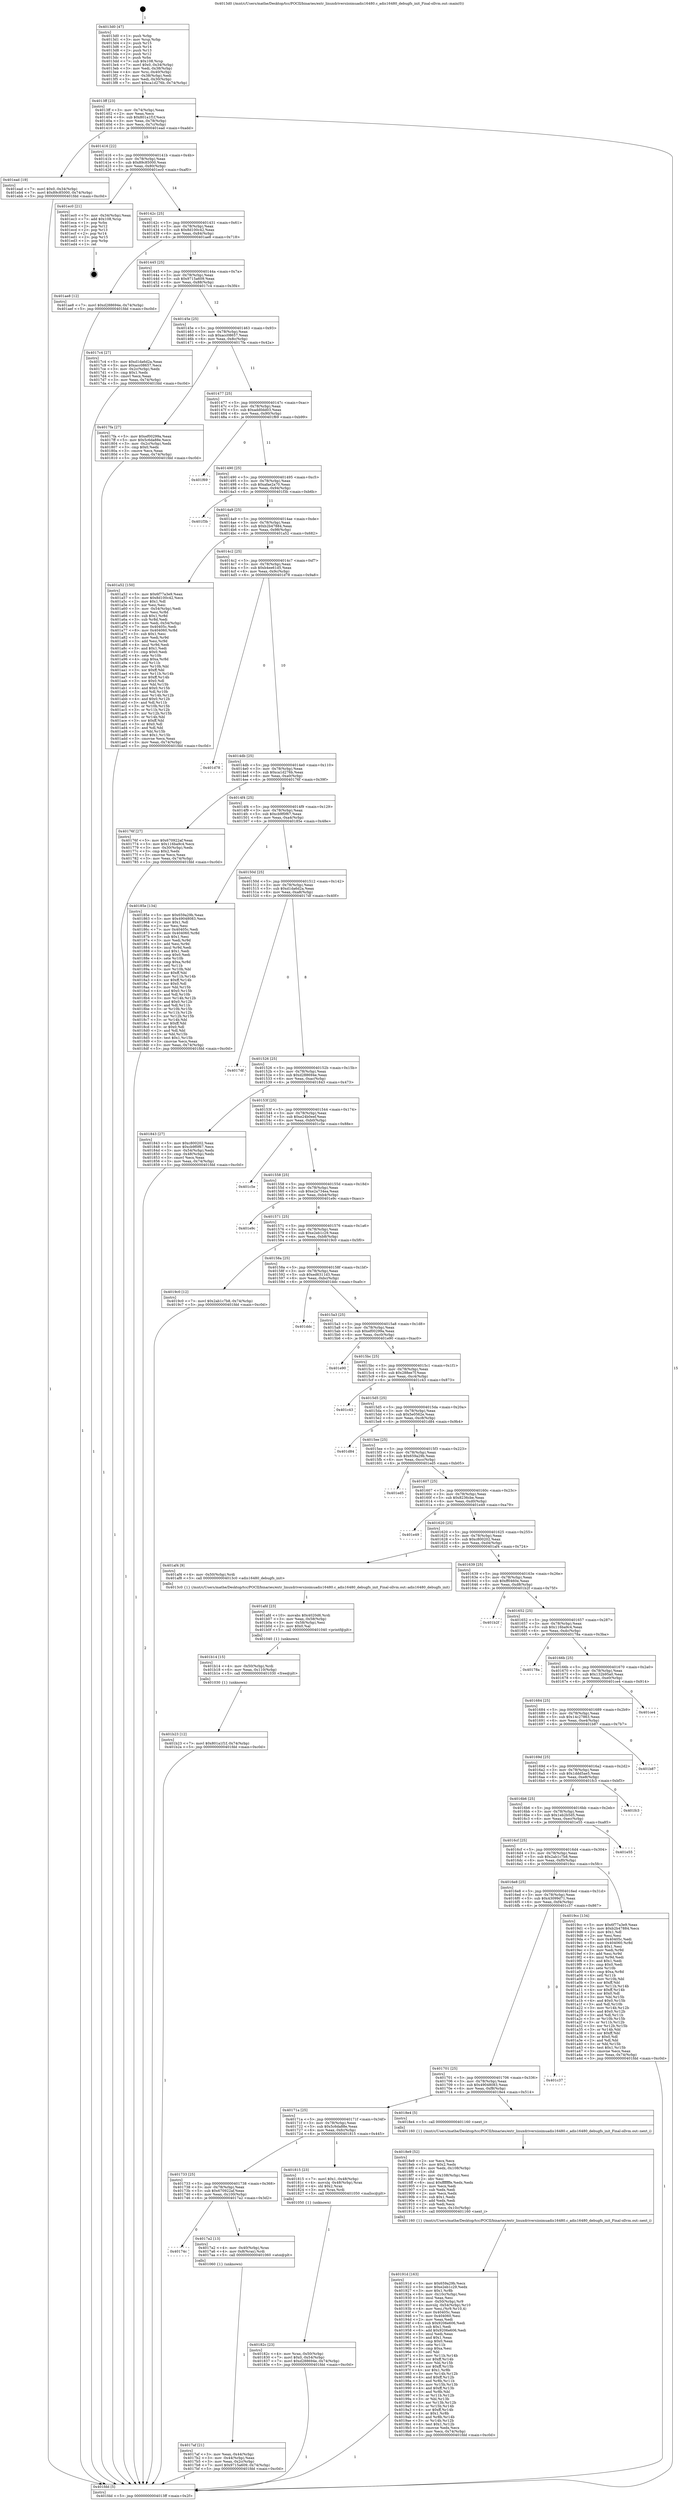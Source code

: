 digraph "0x4013d0" {
  label = "0x4013d0 (/mnt/c/Users/mathe/Desktop/tcc/POCII/binaries/extr_linuxdriversiioimuadis16480.c_adis16480_debugfs_init_Final-ollvm.out::main(0))"
  labelloc = "t"
  node[shape=record]

  Entry [label="",width=0.3,height=0.3,shape=circle,fillcolor=black,style=filled]
  "0x4013ff" [label="{
     0x4013ff [23]\l
     | [instrs]\l
     &nbsp;&nbsp;0x4013ff \<+3\>: mov -0x74(%rbp),%eax\l
     &nbsp;&nbsp;0x401402 \<+2\>: mov %eax,%ecx\l
     &nbsp;&nbsp;0x401404 \<+6\>: sub $0x801a1f1f,%ecx\l
     &nbsp;&nbsp;0x40140a \<+3\>: mov %eax,-0x78(%rbp)\l
     &nbsp;&nbsp;0x40140d \<+3\>: mov %ecx,-0x7c(%rbp)\l
     &nbsp;&nbsp;0x401410 \<+6\>: je 0000000000401ead \<main+0xadd\>\l
  }"]
  "0x401ead" [label="{
     0x401ead [19]\l
     | [instrs]\l
     &nbsp;&nbsp;0x401ead \<+7\>: movl $0x0,-0x34(%rbp)\l
     &nbsp;&nbsp;0x401eb4 \<+7\>: movl $0x89c85000,-0x74(%rbp)\l
     &nbsp;&nbsp;0x401ebb \<+5\>: jmp 0000000000401fdd \<main+0xc0d\>\l
  }"]
  "0x401416" [label="{
     0x401416 [22]\l
     | [instrs]\l
     &nbsp;&nbsp;0x401416 \<+5\>: jmp 000000000040141b \<main+0x4b\>\l
     &nbsp;&nbsp;0x40141b \<+3\>: mov -0x78(%rbp),%eax\l
     &nbsp;&nbsp;0x40141e \<+5\>: sub $0x89c85000,%eax\l
     &nbsp;&nbsp;0x401423 \<+3\>: mov %eax,-0x80(%rbp)\l
     &nbsp;&nbsp;0x401426 \<+6\>: je 0000000000401ec0 \<main+0xaf0\>\l
  }"]
  Exit [label="",width=0.3,height=0.3,shape=circle,fillcolor=black,style=filled,peripheries=2]
  "0x401ec0" [label="{
     0x401ec0 [21]\l
     | [instrs]\l
     &nbsp;&nbsp;0x401ec0 \<+3\>: mov -0x34(%rbp),%eax\l
     &nbsp;&nbsp;0x401ec3 \<+7\>: add $0x108,%rsp\l
     &nbsp;&nbsp;0x401eca \<+1\>: pop %rbx\l
     &nbsp;&nbsp;0x401ecb \<+2\>: pop %r12\l
     &nbsp;&nbsp;0x401ecd \<+2\>: pop %r13\l
     &nbsp;&nbsp;0x401ecf \<+2\>: pop %r14\l
     &nbsp;&nbsp;0x401ed1 \<+2\>: pop %r15\l
     &nbsp;&nbsp;0x401ed3 \<+1\>: pop %rbp\l
     &nbsp;&nbsp;0x401ed4 \<+1\>: ret\l
  }"]
  "0x40142c" [label="{
     0x40142c [25]\l
     | [instrs]\l
     &nbsp;&nbsp;0x40142c \<+5\>: jmp 0000000000401431 \<main+0x61\>\l
     &nbsp;&nbsp;0x401431 \<+3\>: mov -0x78(%rbp),%eax\l
     &nbsp;&nbsp;0x401434 \<+5\>: sub $0x8d100c42,%eax\l
     &nbsp;&nbsp;0x401439 \<+6\>: mov %eax,-0x84(%rbp)\l
     &nbsp;&nbsp;0x40143f \<+6\>: je 0000000000401ae8 \<main+0x718\>\l
  }"]
  "0x401b23" [label="{
     0x401b23 [12]\l
     | [instrs]\l
     &nbsp;&nbsp;0x401b23 \<+7\>: movl $0x801a1f1f,-0x74(%rbp)\l
     &nbsp;&nbsp;0x401b2a \<+5\>: jmp 0000000000401fdd \<main+0xc0d\>\l
  }"]
  "0x401ae8" [label="{
     0x401ae8 [12]\l
     | [instrs]\l
     &nbsp;&nbsp;0x401ae8 \<+7\>: movl $0xd288694e,-0x74(%rbp)\l
     &nbsp;&nbsp;0x401aef \<+5\>: jmp 0000000000401fdd \<main+0xc0d\>\l
  }"]
  "0x401445" [label="{
     0x401445 [25]\l
     | [instrs]\l
     &nbsp;&nbsp;0x401445 \<+5\>: jmp 000000000040144a \<main+0x7a\>\l
     &nbsp;&nbsp;0x40144a \<+3\>: mov -0x78(%rbp),%eax\l
     &nbsp;&nbsp;0x40144d \<+5\>: sub $0x9715a609,%eax\l
     &nbsp;&nbsp;0x401452 \<+6\>: mov %eax,-0x88(%rbp)\l
     &nbsp;&nbsp;0x401458 \<+6\>: je 00000000004017c4 \<main+0x3f4\>\l
  }"]
  "0x401b14" [label="{
     0x401b14 [15]\l
     | [instrs]\l
     &nbsp;&nbsp;0x401b14 \<+4\>: mov -0x50(%rbp),%rdi\l
     &nbsp;&nbsp;0x401b18 \<+6\>: mov %eax,-0x110(%rbp)\l
     &nbsp;&nbsp;0x401b1e \<+5\>: call 0000000000401030 \<free@plt\>\l
     | [calls]\l
     &nbsp;&nbsp;0x401030 \{1\} (unknown)\l
  }"]
  "0x4017c4" [label="{
     0x4017c4 [27]\l
     | [instrs]\l
     &nbsp;&nbsp;0x4017c4 \<+5\>: mov $0xd1da6d2a,%eax\l
     &nbsp;&nbsp;0x4017c9 \<+5\>: mov $0xacc08657,%ecx\l
     &nbsp;&nbsp;0x4017ce \<+3\>: mov -0x2c(%rbp),%edx\l
     &nbsp;&nbsp;0x4017d1 \<+3\>: cmp $0x1,%edx\l
     &nbsp;&nbsp;0x4017d4 \<+3\>: cmovl %ecx,%eax\l
     &nbsp;&nbsp;0x4017d7 \<+3\>: mov %eax,-0x74(%rbp)\l
     &nbsp;&nbsp;0x4017da \<+5\>: jmp 0000000000401fdd \<main+0xc0d\>\l
  }"]
  "0x40145e" [label="{
     0x40145e [25]\l
     | [instrs]\l
     &nbsp;&nbsp;0x40145e \<+5\>: jmp 0000000000401463 \<main+0x93\>\l
     &nbsp;&nbsp;0x401463 \<+3\>: mov -0x78(%rbp),%eax\l
     &nbsp;&nbsp;0x401466 \<+5\>: sub $0xacc08657,%eax\l
     &nbsp;&nbsp;0x40146b \<+6\>: mov %eax,-0x8c(%rbp)\l
     &nbsp;&nbsp;0x401471 \<+6\>: je 00000000004017fa \<main+0x42a\>\l
  }"]
  "0x401afd" [label="{
     0x401afd [23]\l
     | [instrs]\l
     &nbsp;&nbsp;0x401afd \<+10\>: movabs $0x4020d6,%rdi\l
     &nbsp;&nbsp;0x401b07 \<+3\>: mov %eax,-0x58(%rbp)\l
     &nbsp;&nbsp;0x401b0a \<+3\>: mov -0x58(%rbp),%esi\l
     &nbsp;&nbsp;0x401b0d \<+2\>: mov $0x0,%al\l
     &nbsp;&nbsp;0x401b0f \<+5\>: call 0000000000401040 \<printf@plt\>\l
     | [calls]\l
     &nbsp;&nbsp;0x401040 \{1\} (unknown)\l
  }"]
  "0x4017fa" [label="{
     0x4017fa [27]\l
     | [instrs]\l
     &nbsp;&nbsp;0x4017fa \<+5\>: mov $0xef00299a,%eax\l
     &nbsp;&nbsp;0x4017ff \<+5\>: mov $0x5c6da88e,%ecx\l
     &nbsp;&nbsp;0x401804 \<+3\>: mov -0x2c(%rbp),%edx\l
     &nbsp;&nbsp;0x401807 \<+3\>: cmp $0x0,%edx\l
     &nbsp;&nbsp;0x40180a \<+3\>: cmove %ecx,%eax\l
     &nbsp;&nbsp;0x40180d \<+3\>: mov %eax,-0x74(%rbp)\l
     &nbsp;&nbsp;0x401810 \<+5\>: jmp 0000000000401fdd \<main+0xc0d\>\l
  }"]
  "0x401477" [label="{
     0x401477 [25]\l
     | [instrs]\l
     &nbsp;&nbsp;0x401477 \<+5\>: jmp 000000000040147c \<main+0xac\>\l
     &nbsp;&nbsp;0x40147c \<+3\>: mov -0x78(%rbp),%eax\l
     &nbsp;&nbsp;0x40147f \<+5\>: sub $0xadd0dd03,%eax\l
     &nbsp;&nbsp;0x401484 \<+6\>: mov %eax,-0x90(%rbp)\l
     &nbsp;&nbsp;0x40148a \<+6\>: je 0000000000401f69 \<main+0xb99\>\l
  }"]
  "0x40191d" [label="{
     0x40191d [163]\l
     | [instrs]\l
     &nbsp;&nbsp;0x40191d \<+5\>: mov $0x659a29b,%ecx\l
     &nbsp;&nbsp;0x401922 \<+5\>: mov $0xe2eb1c29,%edx\l
     &nbsp;&nbsp;0x401927 \<+3\>: mov $0x1,%r8b\l
     &nbsp;&nbsp;0x40192a \<+6\>: mov -0x10c(%rbp),%esi\l
     &nbsp;&nbsp;0x401930 \<+3\>: imul %eax,%esi\l
     &nbsp;&nbsp;0x401933 \<+4\>: mov -0x50(%rbp),%r9\l
     &nbsp;&nbsp;0x401937 \<+4\>: movslq -0x54(%rbp),%r10\l
     &nbsp;&nbsp;0x40193b \<+4\>: mov %esi,(%r9,%r10,4)\l
     &nbsp;&nbsp;0x40193f \<+7\>: mov 0x40405c,%eax\l
     &nbsp;&nbsp;0x401946 \<+7\>: mov 0x404060,%esi\l
     &nbsp;&nbsp;0x40194d \<+2\>: mov %eax,%edi\l
     &nbsp;&nbsp;0x40194f \<+6\>: sub $0x9206e606,%edi\l
     &nbsp;&nbsp;0x401955 \<+3\>: sub $0x1,%edi\l
     &nbsp;&nbsp;0x401958 \<+6\>: add $0x9206e606,%edi\l
     &nbsp;&nbsp;0x40195e \<+3\>: imul %edi,%eax\l
     &nbsp;&nbsp;0x401961 \<+3\>: and $0x1,%eax\l
     &nbsp;&nbsp;0x401964 \<+3\>: cmp $0x0,%eax\l
     &nbsp;&nbsp;0x401967 \<+4\>: sete %r11b\l
     &nbsp;&nbsp;0x40196b \<+3\>: cmp $0xa,%esi\l
     &nbsp;&nbsp;0x40196e \<+3\>: setl %bl\l
     &nbsp;&nbsp;0x401971 \<+3\>: mov %r11b,%r14b\l
     &nbsp;&nbsp;0x401974 \<+4\>: xor $0xff,%r14b\l
     &nbsp;&nbsp;0x401978 \<+3\>: mov %bl,%r15b\l
     &nbsp;&nbsp;0x40197b \<+4\>: xor $0xff,%r15b\l
     &nbsp;&nbsp;0x40197f \<+4\>: xor $0x1,%r8b\l
     &nbsp;&nbsp;0x401983 \<+3\>: mov %r14b,%r12b\l
     &nbsp;&nbsp;0x401986 \<+4\>: and $0xff,%r12b\l
     &nbsp;&nbsp;0x40198a \<+3\>: and %r8b,%r11b\l
     &nbsp;&nbsp;0x40198d \<+3\>: mov %r15b,%r13b\l
     &nbsp;&nbsp;0x401990 \<+4\>: and $0xff,%r13b\l
     &nbsp;&nbsp;0x401994 \<+3\>: and %r8b,%bl\l
     &nbsp;&nbsp;0x401997 \<+3\>: or %r11b,%r12b\l
     &nbsp;&nbsp;0x40199a \<+3\>: or %bl,%r13b\l
     &nbsp;&nbsp;0x40199d \<+3\>: xor %r13b,%r12b\l
     &nbsp;&nbsp;0x4019a0 \<+3\>: or %r15b,%r14b\l
     &nbsp;&nbsp;0x4019a3 \<+4\>: xor $0xff,%r14b\l
     &nbsp;&nbsp;0x4019a7 \<+4\>: or $0x1,%r8b\l
     &nbsp;&nbsp;0x4019ab \<+3\>: and %r8b,%r14b\l
     &nbsp;&nbsp;0x4019ae \<+3\>: or %r14b,%r12b\l
     &nbsp;&nbsp;0x4019b1 \<+4\>: test $0x1,%r12b\l
     &nbsp;&nbsp;0x4019b5 \<+3\>: cmovne %edx,%ecx\l
     &nbsp;&nbsp;0x4019b8 \<+3\>: mov %ecx,-0x74(%rbp)\l
     &nbsp;&nbsp;0x4019bb \<+5\>: jmp 0000000000401fdd \<main+0xc0d\>\l
  }"]
  "0x401f69" [label="{
     0x401f69\l
  }", style=dashed]
  "0x401490" [label="{
     0x401490 [25]\l
     | [instrs]\l
     &nbsp;&nbsp;0x401490 \<+5\>: jmp 0000000000401495 \<main+0xc5\>\l
     &nbsp;&nbsp;0x401495 \<+3\>: mov -0x78(%rbp),%eax\l
     &nbsp;&nbsp;0x401498 \<+5\>: sub $0xafae2a70,%eax\l
     &nbsp;&nbsp;0x40149d \<+6\>: mov %eax,-0x94(%rbp)\l
     &nbsp;&nbsp;0x4014a3 \<+6\>: je 0000000000401f3b \<main+0xb6b\>\l
  }"]
  "0x4018e9" [label="{
     0x4018e9 [52]\l
     | [instrs]\l
     &nbsp;&nbsp;0x4018e9 \<+2\>: xor %ecx,%ecx\l
     &nbsp;&nbsp;0x4018eb \<+5\>: mov $0x2,%edx\l
     &nbsp;&nbsp;0x4018f0 \<+6\>: mov %edx,-0x108(%rbp)\l
     &nbsp;&nbsp;0x4018f6 \<+1\>: cltd\l
     &nbsp;&nbsp;0x4018f7 \<+6\>: mov -0x108(%rbp),%esi\l
     &nbsp;&nbsp;0x4018fd \<+2\>: idiv %esi\l
     &nbsp;&nbsp;0x4018ff \<+6\>: imul $0xfffffffe,%edx,%edx\l
     &nbsp;&nbsp;0x401905 \<+2\>: mov %ecx,%edi\l
     &nbsp;&nbsp;0x401907 \<+2\>: sub %edx,%edi\l
     &nbsp;&nbsp;0x401909 \<+2\>: mov %ecx,%edx\l
     &nbsp;&nbsp;0x40190b \<+3\>: sub $0x1,%edx\l
     &nbsp;&nbsp;0x40190e \<+2\>: add %edx,%edi\l
     &nbsp;&nbsp;0x401910 \<+2\>: sub %edi,%ecx\l
     &nbsp;&nbsp;0x401912 \<+6\>: mov %ecx,-0x10c(%rbp)\l
     &nbsp;&nbsp;0x401918 \<+5\>: call 0000000000401160 \<next_i\>\l
     | [calls]\l
     &nbsp;&nbsp;0x401160 \{1\} (/mnt/c/Users/mathe/Desktop/tcc/POCII/binaries/extr_linuxdriversiioimuadis16480.c_adis16480_debugfs_init_Final-ollvm.out::next_i)\l
  }"]
  "0x401f3b" [label="{
     0x401f3b\l
  }", style=dashed]
  "0x4014a9" [label="{
     0x4014a9 [25]\l
     | [instrs]\l
     &nbsp;&nbsp;0x4014a9 \<+5\>: jmp 00000000004014ae \<main+0xde\>\l
     &nbsp;&nbsp;0x4014ae \<+3\>: mov -0x78(%rbp),%eax\l
     &nbsp;&nbsp;0x4014b1 \<+5\>: sub $0xb2b47884,%eax\l
     &nbsp;&nbsp;0x4014b6 \<+6\>: mov %eax,-0x98(%rbp)\l
     &nbsp;&nbsp;0x4014bc \<+6\>: je 0000000000401a52 \<main+0x682\>\l
  }"]
  "0x40182c" [label="{
     0x40182c [23]\l
     | [instrs]\l
     &nbsp;&nbsp;0x40182c \<+4\>: mov %rax,-0x50(%rbp)\l
     &nbsp;&nbsp;0x401830 \<+7\>: movl $0x0,-0x54(%rbp)\l
     &nbsp;&nbsp;0x401837 \<+7\>: movl $0xd288694e,-0x74(%rbp)\l
     &nbsp;&nbsp;0x40183e \<+5\>: jmp 0000000000401fdd \<main+0xc0d\>\l
  }"]
  "0x401a52" [label="{
     0x401a52 [150]\l
     | [instrs]\l
     &nbsp;&nbsp;0x401a52 \<+5\>: mov $0x6f77a3e9,%eax\l
     &nbsp;&nbsp;0x401a57 \<+5\>: mov $0x8d100c42,%ecx\l
     &nbsp;&nbsp;0x401a5c \<+2\>: mov $0x1,%dl\l
     &nbsp;&nbsp;0x401a5e \<+2\>: xor %esi,%esi\l
     &nbsp;&nbsp;0x401a60 \<+3\>: mov -0x54(%rbp),%edi\l
     &nbsp;&nbsp;0x401a63 \<+3\>: mov %esi,%r8d\l
     &nbsp;&nbsp;0x401a66 \<+4\>: sub $0x1,%r8d\l
     &nbsp;&nbsp;0x401a6a \<+3\>: sub %r8d,%edi\l
     &nbsp;&nbsp;0x401a6d \<+3\>: mov %edi,-0x54(%rbp)\l
     &nbsp;&nbsp;0x401a70 \<+7\>: mov 0x40405c,%edi\l
     &nbsp;&nbsp;0x401a77 \<+8\>: mov 0x404060,%r8d\l
     &nbsp;&nbsp;0x401a7f \<+3\>: sub $0x1,%esi\l
     &nbsp;&nbsp;0x401a82 \<+3\>: mov %edi,%r9d\l
     &nbsp;&nbsp;0x401a85 \<+3\>: add %esi,%r9d\l
     &nbsp;&nbsp;0x401a88 \<+4\>: imul %r9d,%edi\l
     &nbsp;&nbsp;0x401a8c \<+3\>: and $0x1,%edi\l
     &nbsp;&nbsp;0x401a8f \<+3\>: cmp $0x0,%edi\l
     &nbsp;&nbsp;0x401a92 \<+4\>: sete %r10b\l
     &nbsp;&nbsp;0x401a96 \<+4\>: cmp $0xa,%r8d\l
     &nbsp;&nbsp;0x401a9a \<+4\>: setl %r11b\l
     &nbsp;&nbsp;0x401a9e \<+3\>: mov %r10b,%bl\l
     &nbsp;&nbsp;0x401aa1 \<+3\>: xor $0xff,%bl\l
     &nbsp;&nbsp;0x401aa4 \<+3\>: mov %r11b,%r14b\l
     &nbsp;&nbsp;0x401aa7 \<+4\>: xor $0xff,%r14b\l
     &nbsp;&nbsp;0x401aab \<+3\>: xor $0x0,%dl\l
     &nbsp;&nbsp;0x401aae \<+3\>: mov %bl,%r15b\l
     &nbsp;&nbsp;0x401ab1 \<+4\>: and $0x0,%r15b\l
     &nbsp;&nbsp;0x401ab5 \<+3\>: and %dl,%r10b\l
     &nbsp;&nbsp;0x401ab8 \<+3\>: mov %r14b,%r12b\l
     &nbsp;&nbsp;0x401abb \<+4\>: and $0x0,%r12b\l
     &nbsp;&nbsp;0x401abf \<+3\>: and %dl,%r11b\l
     &nbsp;&nbsp;0x401ac2 \<+3\>: or %r10b,%r15b\l
     &nbsp;&nbsp;0x401ac5 \<+3\>: or %r11b,%r12b\l
     &nbsp;&nbsp;0x401ac8 \<+3\>: xor %r12b,%r15b\l
     &nbsp;&nbsp;0x401acb \<+3\>: or %r14b,%bl\l
     &nbsp;&nbsp;0x401ace \<+3\>: xor $0xff,%bl\l
     &nbsp;&nbsp;0x401ad1 \<+3\>: or $0x0,%dl\l
     &nbsp;&nbsp;0x401ad4 \<+2\>: and %dl,%bl\l
     &nbsp;&nbsp;0x401ad6 \<+3\>: or %bl,%r15b\l
     &nbsp;&nbsp;0x401ad9 \<+4\>: test $0x1,%r15b\l
     &nbsp;&nbsp;0x401add \<+3\>: cmovne %ecx,%eax\l
     &nbsp;&nbsp;0x401ae0 \<+3\>: mov %eax,-0x74(%rbp)\l
     &nbsp;&nbsp;0x401ae3 \<+5\>: jmp 0000000000401fdd \<main+0xc0d\>\l
  }"]
  "0x4014c2" [label="{
     0x4014c2 [25]\l
     | [instrs]\l
     &nbsp;&nbsp;0x4014c2 \<+5\>: jmp 00000000004014c7 \<main+0xf7\>\l
     &nbsp;&nbsp;0x4014c7 \<+3\>: mov -0x78(%rbp),%eax\l
     &nbsp;&nbsp;0x4014ca \<+5\>: sub $0xb4ee61d5,%eax\l
     &nbsp;&nbsp;0x4014cf \<+6\>: mov %eax,-0x9c(%rbp)\l
     &nbsp;&nbsp;0x4014d5 \<+6\>: je 0000000000401d78 \<main+0x9a8\>\l
  }"]
  "0x4017af" [label="{
     0x4017af [21]\l
     | [instrs]\l
     &nbsp;&nbsp;0x4017af \<+3\>: mov %eax,-0x44(%rbp)\l
     &nbsp;&nbsp;0x4017b2 \<+3\>: mov -0x44(%rbp),%eax\l
     &nbsp;&nbsp;0x4017b5 \<+3\>: mov %eax,-0x2c(%rbp)\l
     &nbsp;&nbsp;0x4017b8 \<+7\>: movl $0x9715a609,-0x74(%rbp)\l
     &nbsp;&nbsp;0x4017bf \<+5\>: jmp 0000000000401fdd \<main+0xc0d\>\l
  }"]
  "0x401d78" [label="{
     0x401d78\l
  }", style=dashed]
  "0x4014db" [label="{
     0x4014db [25]\l
     | [instrs]\l
     &nbsp;&nbsp;0x4014db \<+5\>: jmp 00000000004014e0 \<main+0x110\>\l
     &nbsp;&nbsp;0x4014e0 \<+3\>: mov -0x78(%rbp),%eax\l
     &nbsp;&nbsp;0x4014e3 \<+5\>: sub $0xca1d276b,%eax\l
     &nbsp;&nbsp;0x4014e8 \<+6\>: mov %eax,-0xa0(%rbp)\l
     &nbsp;&nbsp;0x4014ee \<+6\>: je 000000000040176f \<main+0x39f\>\l
  }"]
  "0x40174c" [label="{
     0x40174c\l
  }", style=dashed]
  "0x40176f" [label="{
     0x40176f [27]\l
     | [instrs]\l
     &nbsp;&nbsp;0x40176f \<+5\>: mov $0x670922af,%eax\l
     &nbsp;&nbsp;0x401774 \<+5\>: mov $0x116ba9c4,%ecx\l
     &nbsp;&nbsp;0x401779 \<+3\>: mov -0x30(%rbp),%edx\l
     &nbsp;&nbsp;0x40177c \<+3\>: cmp $0x2,%edx\l
     &nbsp;&nbsp;0x40177f \<+3\>: cmovne %ecx,%eax\l
     &nbsp;&nbsp;0x401782 \<+3\>: mov %eax,-0x74(%rbp)\l
     &nbsp;&nbsp;0x401785 \<+5\>: jmp 0000000000401fdd \<main+0xc0d\>\l
  }"]
  "0x4014f4" [label="{
     0x4014f4 [25]\l
     | [instrs]\l
     &nbsp;&nbsp;0x4014f4 \<+5\>: jmp 00000000004014f9 \<main+0x129\>\l
     &nbsp;&nbsp;0x4014f9 \<+3\>: mov -0x78(%rbp),%eax\l
     &nbsp;&nbsp;0x4014fc \<+5\>: sub $0xcb9f0f67,%eax\l
     &nbsp;&nbsp;0x401501 \<+6\>: mov %eax,-0xa4(%rbp)\l
     &nbsp;&nbsp;0x401507 \<+6\>: je 000000000040185e \<main+0x48e\>\l
  }"]
  "0x401fdd" [label="{
     0x401fdd [5]\l
     | [instrs]\l
     &nbsp;&nbsp;0x401fdd \<+5\>: jmp 00000000004013ff \<main+0x2f\>\l
  }"]
  "0x4013d0" [label="{
     0x4013d0 [47]\l
     | [instrs]\l
     &nbsp;&nbsp;0x4013d0 \<+1\>: push %rbp\l
     &nbsp;&nbsp;0x4013d1 \<+3\>: mov %rsp,%rbp\l
     &nbsp;&nbsp;0x4013d4 \<+2\>: push %r15\l
     &nbsp;&nbsp;0x4013d6 \<+2\>: push %r14\l
     &nbsp;&nbsp;0x4013d8 \<+2\>: push %r13\l
     &nbsp;&nbsp;0x4013da \<+2\>: push %r12\l
     &nbsp;&nbsp;0x4013dc \<+1\>: push %rbx\l
     &nbsp;&nbsp;0x4013dd \<+7\>: sub $0x108,%rsp\l
     &nbsp;&nbsp;0x4013e4 \<+7\>: movl $0x0,-0x34(%rbp)\l
     &nbsp;&nbsp;0x4013eb \<+3\>: mov %edi,-0x38(%rbp)\l
     &nbsp;&nbsp;0x4013ee \<+4\>: mov %rsi,-0x40(%rbp)\l
     &nbsp;&nbsp;0x4013f2 \<+3\>: mov -0x38(%rbp),%edi\l
     &nbsp;&nbsp;0x4013f5 \<+3\>: mov %edi,-0x30(%rbp)\l
     &nbsp;&nbsp;0x4013f8 \<+7\>: movl $0xca1d276b,-0x74(%rbp)\l
  }"]
  "0x4017a2" [label="{
     0x4017a2 [13]\l
     | [instrs]\l
     &nbsp;&nbsp;0x4017a2 \<+4\>: mov -0x40(%rbp),%rax\l
     &nbsp;&nbsp;0x4017a6 \<+4\>: mov 0x8(%rax),%rdi\l
     &nbsp;&nbsp;0x4017aa \<+5\>: call 0000000000401060 \<atoi@plt\>\l
     | [calls]\l
     &nbsp;&nbsp;0x401060 \{1\} (unknown)\l
  }"]
  "0x40185e" [label="{
     0x40185e [134]\l
     | [instrs]\l
     &nbsp;&nbsp;0x40185e \<+5\>: mov $0x659a29b,%eax\l
     &nbsp;&nbsp;0x401863 \<+5\>: mov $0x49048083,%ecx\l
     &nbsp;&nbsp;0x401868 \<+2\>: mov $0x1,%dl\l
     &nbsp;&nbsp;0x40186a \<+2\>: xor %esi,%esi\l
     &nbsp;&nbsp;0x40186c \<+7\>: mov 0x40405c,%edi\l
     &nbsp;&nbsp;0x401873 \<+8\>: mov 0x404060,%r8d\l
     &nbsp;&nbsp;0x40187b \<+3\>: sub $0x1,%esi\l
     &nbsp;&nbsp;0x40187e \<+3\>: mov %edi,%r9d\l
     &nbsp;&nbsp;0x401881 \<+3\>: add %esi,%r9d\l
     &nbsp;&nbsp;0x401884 \<+4\>: imul %r9d,%edi\l
     &nbsp;&nbsp;0x401888 \<+3\>: and $0x1,%edi\l
     &nbsp;&nbsp;0x40188b \<+3\>: cmp $0x0,%edi\l
     &nbsp;&nbsp;0x40188e \<+4\>: sete %r10b\l
     &nbsp;&nbsp;0x401892 \<+4\>: cmp $0xa,%r8d\l
     &nbsp;&nbsp;0x401896 \<+4\>: setl %r11b\l
     &nbsp;&nbsp;0x40189a \<+3\>: mov %r10b,%bl\l
     &nbsp;&nbsp;0x40189d \<+3\>: xor $0xff,%bl\l
     &nbsp;&nbsp;0x4018a0 \<+3\>: mov %r11b,%r14b\l
     &nbsp;&nbsp;0x4018a3 \<+4\>: xor $0xff,%r14b\l
     &nbsp;&nbsp;0x4018a7 \<+3\>: xor $0x0,%dl\l
     &nbsp;&nbsp;0x4018aa \<+3\>: mov %bl,%r15b\l
     &nbsp;&nbsp;0x4018ad \<+4\>: and $0x0,%r15b\l
     &nbsp;&nbsp;0x4018b1 \<+3\>: and %dl,%r10b\l
     &nbsp;&nbsp;0x4018b4 \<+3\>: mov %r14b,%r12b\l
     &nbsp;&nbsp;0x4018b7 \<+4\>: and $0x0,%r12b\l
     &nbsp;&nbsp;0x4018bb \<+3\>: and %dl,%r11b\l
     &nbsp;&nbsp;0x4018be \<+3\>: or %r10b,%r15b\l
     &nbsp;&nbsp;0x4018c1 \<+3\>: or %r11b,%r12b\l
     &nbsp;&nbsp;0x4018c4 \<+3\>: xor %r12b,%r15b\l
     &nbsp;&nbsp;0x4018c7 \<+3\>: or %r14b,%bl\l
     &nbsp;&nbsp;0x4018ca \<+3\>: xor $0xff,%bl\l
     &nbsp;&nbsp;0x4018cd \<+3\>: or $0x0,%dl\l
     &nbsp;&nbsp;0x4018d0 \<+2\>: and %dl,%bl\l
     &nbsp;&nbsp;0x4018d2 \<+3\>: or %bl,%r15b\l
     &nbsp;&nbsp;0x4018d5 \<+4\>: test $0x1,%r15b\l
     &nbsp;&nbsp;0x4018d9 \<+3\>: cmovne %ecx,%eax\l
     &nbsp;&nbsp;0x4018dc \<+3\>: mov %eax,-0x74(%rbp)\l
     &nbsp;&nbsp;0x4018df \<+5\>: jmp 0000000000401fdd \<main+0xc0d\>\l
  }"]
  "0x40150d" [label="{
     0x40150d [25]\l
     | [instrs]\l
     &nbsp;&nbsp;0x40150d \<+5\>: jmp 0000000000401512 \<main+0x142\>\l
     &nbsp;&nbsp;0x401512 \<+3\>: mov -0x78(%rbp),%eax\l
     &nbsp;&nbsp;0x401515 \<+5\>: sub $0xd1da6d2a,%eax\l
     &nbsp;&nbsp;0x40151a \<+6\>: mov %eax,-0xa8(%rbp)\l
     &nbsp;&nbsp;0x401520 \<+6\>: je 00000000004017df \<main+0x40f\>\l
  }"]
  "0x401733" [label="{
     0x401733 [25]\l
     | [instrs]\l
     &nbsp;&nbsp;0x401733 \<+5\>: jmp 0000000000401738 \<main+0x368\>\l
     &nbsp;&nbsp;0x401738 \<+3\>: mov -0x78(%rbp),%eax\l
     &nbsp;&nbsp;0x40173b \<+5\>: sub $0x670922af,%eax\l
     &nbsp;&nbsp;0x401740 \<+6\>: mov %eax,-0x100(%rbp)\l
     &nbsp;&nbsp;0x401746 \<+6\>: je 00000000004017a2 \<main+0x3d2\>\l
  }"]
  "0x4017df" [label="{
     0x4017df\l
  }", style=dashed]
  "0x401526" [label="{
     0x401526 [25]\l
     | [instrs]\l
     &nbsp;&nbsp;0x401526 \<+5\>: jmp 000000000040152b \<main+0x15b\>\l
     &nbsp;&nbsp;0x40152b \<+3\>: mov -0x78(%rbp),%eax\l
     &nbsp;&nbsp;0x40152e \<+5\>: sub $0xd288694e,%eax\l
     &nbsp;&nbsp;0x401533 \<+6\>: mov %eax,-0xac(%rbp)\l
     &nbsp;&nbsp;0x401539 \<+6\>: je 0000000000401843 \<main+0x473\>\l
  }"]
  "0x401815" [label="{
     0x401815 [23]\l
     | [instrs]\l
     &nbsp;&nbsp;0x401815 \<+7\>: movl $0x1,-0x48(%rbp)\l
     &nbsp;&nbsp;0x40181c \<+4\>: movslq -0x48(%rbp),%rax\l
     &nbsp;&nbsp;0x401820 \<+4\>: shl $0x2,%rax\l
     &nbsp;&nbsp;0x401824 \<+3\>: mov %rax,%rdi\l
     &nbsp;&nbsp;0x401827 \<+5\>: call 0000000000401050 \<malloc@plt\>\l
     | [calls]\l
     &nbsp;&nbsp;0x401050 \{1\} (unknown)\l
  }"]
  "0x401843" [label="{
     0x401843 [27]\l
     | [instrs]\l
     &nbsp;&nbsp;0x401843 \<+5\>: mov $0xc800202,%eax\l
     &nbsp;&nbsp;0x401848 \<+5\>: mov $0xcb9f0f67,%ecx\l
     &nbsp;&nbsp;0x40184d \<+3\>: mov -0x54(%rbp),%edx\l
     &nbsp;&nbsp;0x401850 \<+3\>: cmp -0x48(%rbp),%edx\l
     &nbsp;&nbsp;0x401853 \<+3\>: cmovl %ecx,%eax\l
     &nbsp;&nbsp;0x401856 \<+3\>: mov %eax,-0x74(%rbp)\l
     &nbsp;&nbsp;0x401859 \<+5\>: jmp 0000000000401fdd \<main+0xc0d\>\l
  }"]
  "0x40153f" [label="{
     0x40153f [25]\l
     | [instrs]\l
     &nbsp;&nbsp;0x40153f \<+5\>: jmp 0000000000401544 \<main+0x174\>\l
     &nbsp;&nbsp;0x401544 \<+3\>: mov -0x78(%rbp),%eax\l
     &nbsp;&nbsp;0x401547 \<+5\>: sub $0xe24b0eef,%eax\l
     &nbsp;&nbsp;0x40154c \<+6\>: mov %eax,-0xb0(%rbp)\l
     &nbsp;&nbsp;0x401552 \<+6\>: je 0000000000401c5e \<main+0x88e\>\l
  }"]
  "0x40171a" [label="{
     0x40171a [25]\l
     | [instrs]\l
     &nbsp;&nbsp;0x40171a \<+5\>: jmp 000000000040171f \<main+0x34f\>\l
     &nbsp;&nbsp;0x40171f \<+3\>: mov -0x78(%rbp),%eax\l
     &nbsp;&nbsp;0x401722 \<+5\>: sub $0x5c6da88e,%eax\l
     &nbsp;&nbsp;0x401727 \<+6\>: mov %eax,-0xfc(%rbp)\l
     &nbsp;&nbsp;0x40172d \<+6\>: je 0000000000401815 \<main+0x445\>\l
  }"]
  "0x401c5e" [label="{
     0x401c5e\l
  }", style=dashed]
  "0x401558" [label="{
     0x401558 [25]\l
     | [instrs]\l
     &nbsp;&nbsp;0x401558 \<+5\>: jmp 000000000040155d \<main+0x18d\>\l
     &nbsp;&nbsp;0x40155d \<+3\>: mov -0x78(%rbp),%eax\l
     &nbsp;&nbsp;0x401560 \<+5\>: sub $0xe2a734ea,%eax\l
     &nbsp;&nbsp;0x401565 \<+6\>: mov %eax,-0xb4(%rbp)\l
     &nbsp;&nbsp;0x40156b \<+6\>: je 0000000000401e9c \<main+0xacc\>\l
  }"]
  "0x4018e4" [label="{
     0x4018e4 [5]\l
     | [instrs]\l
     &nbsp;&nbsp;0x4018e4 \<+5\>: call 0000000000401160 \<next_i\>\l
     | [calls]\l
     &nbsp;&nbsp;0x401160 \{1\} (/mnt/c/Users/mathe/Desktop/tcc/POCII/binaries/extr_linuxdriversiioimuadis16480.c_adis16480_debugfs_init_Final-ollvm.out::next_i)\l
  }"]
  "0x401e9c" [label="{
     0x401e9c\l
  }", style=dashed]
  "0x401571" [label="{
     0x401571 [25]\l
     | [instrs]\l
     &nbsp;&nbsp;0x401571 \<+5\>: jmp 0000000000401576 \<main+0x1a6\>\l
     &nbsp;&nbsp;0x401576 \<+3\>: mov -0x78(%rbp),%eax\l
     &nbsp;&nbsp;0x401579 \<+5\>: sub $0xe2eb1c29,%eax\l
     &nbsp;&nbsp;0x40157e \<+6\>: mov %eax,-0xb8(%rbp)\l
     &nbsp;&nbsp;0x401584 \<+6\>: je 00000000004019c0 \<main+0x5f0\>\l
  }"]
  "0x401701" [label="{
     0x401701 [25]\l
     | [instrs]\l
     &nbsp;&nbsp;0x401701 \<+5\>: jmp 0000000000401706 \<main+0x336\>\l
     &nbsp;&nbsp;0x401706 \<+3\>: mov -0x78(%rbp),%eax\l
     &nbsp;&nbsp;0x401709 \<+5\>: sub $0x49048083,%eax\l
     &nbsp;&nbsp;0x40170e \<+6\>: mov %eax,-0xf8(%rbp)\l
     &nbsp;&nbsp;0x401714 \<+6\>: je 00000000004018e4 \<main+0x514\>\l
  }"]
  "0x4019c0" [label="{
     0x4019c0 [12]\l
     | [instrs]\l
     &nbsp;&nbsp;0x4019c0 \<+7\>: movl $0x2ab1c7b8,-0x74(%rbp)\l
     &nbsp;&nbsp;0x4019c7 \<+5\>: jmp 0000000000401fdd \<main+0xc0d\>\l
  }"]
  "0x40158a" [label="{
     0x40158a [25]\l
     | [instrs]\l
     &nbsp;&nbsp;0x40158a \<+5\>: jmp 000000000040158f \<main+0x1bf\>\l
     &nbsp;&nbsp;0x40158f \<+3\>: mov -0x78(%rbp),%eax\l
     &nbsp;&nbsp;0x401592 \<+5\>: sub $0xed6311d3,%eax\l
     &nbsp;&nbsp;0x401597 \<+6\>: mov %eax,-0xbc(%rbp)\l
     &nbsp;&nbsp;0x40159d \<+6\>: je 0000000000401ddc \<main+0xa0c\>\l
  }"]
  "0x401c37" [label="{
     0x401c37\l
  }", style=dashed]
  "0x401ddc" [label="{
     0x401ddc\l
  }", style=dashed]
  "0x4015a3" [label="{
     0x4015a3 [25]\l
     | [instrs]\l
     &nbsp;&nbsp;0x4015a3 \<+5\>: jmp 00000000004015a8 \<main+0x1d8\>\l
     &nbsp;&nbsp;0x4015a8 \<+3\>: mov -0x78(%rbp),%eax\l
     &nbsp;&nbsp;0x4015ab \<+5\>: sub $0xef00299a,%eax\l
     &nbsp;&nbsp;0x4015b0 \<+6\>: mov %eax,-0xc0(%rbp)\l
     &nbsp;&nbsp;0x4015b6 \<+6\>: je 0000000000401e90 \<main+0xac0\>\l
  }"]
  "0x4016e8" [label="{
     0x4016e8 [25]\l
     | [instrs]\l
     &nbsp;&nbsp;0x4016e8 \<+5\>: jmp 00000000004016ed \<main+0x31d\>\l
     &nbsp;&nbsp;0x4016ed \<+3\>: mov -0x78(%rbp),%eax\l
     &nbsp;&nbsp;0x4016f0 \<+5\>: sub $0x43099d71,%eax\l
     &nbsp;&nbsp;0x4016f5 \<+6\>: mov %eax,-0xf4(%rbp)\l
     &nbsp;&nbsp;0x4016fb \<+6\>: je 0000000000401c37 \<main+0x867\>\l
  }"]
  "0x401e90" [label="{
     0x401e90\l
  }", style=dashed]
  "0x4015bc" [label="{
     0x4015bc [25]\l
     | [instrs]\l
     &nbsp;&nbsp;0x4015bc \<+5\>: jmp 00000000004015c1 \<main+0x1f1\>\l
     &nbsp;&nbsp;0x4015c1 \<+3\>: mov -0x78(%rbp),%eax\l
     &nbsp;&nbsp;0x4015c4 \<+5\>: sub $0x288ee7f,%eax\l
     &nbsp;&nbsp;0x4015c9 \<+6\>: mov %eax,-0xc4(%rbp)\l
     &nbsp;&nbsp;0x4015cf \<+6\>: je 0000000000401c43 \<main+0x873\>\l
  }"]
  "0x4019cc" [label="{
     0x4019cc [134]\l
     | [instrs]\l
     &nbsp;&nbsp;0x4019cc \<+5\>: mov $0x6f77a3e9,%eax\l
     &nbsp;&nbsp;0x4019d1 \<+5\>: mov $0xb2b47884,%ecx\l
     &nbsp;&nbsp;0x4019d6 \<+2\>: mov $0x1,%dl\l
     &nbsp;&nbsp;0x4019d8 \<+2\>: xor %esi,%esi\l
     &nbsp;&nbsp;0x4019da \<+7\>: mov 0x40405c,%edi\l
     &nbsp;&nbsp;0x4019e1 \<+8\>: mov 0x404060,%r8d\l
     &nbsp;&nbsp;0x4019e9 \<+3\>: sub $0x1,%esi\l
     &nbsp;&nbsp;0x4019ec \<+3\>: mov %edi,%r9d\l
     &nbsp;&nbsp;0x4019ef \<+3\>: add %esi,%r9d\l
     &nbsp;&nbsp;0x4019f2 \<+4\>: imul %r9d,%edi\l
     &nbsp;&nbsp;0x4019f6 \<+3\>: and $0x1,%edi\l
     &nbsp;&nbsp;0x4019f9 \<+3\>: cmp $0x0,%edi\l
     &nbsp;&nbsp;0x4019fc \<+4\>: sete %r10b\l
     &nbsp;&nbsp;0x401a00 \<+4\>: cmp $0xa,%r8d\l
     &nbsp;&nbsp;0x401a04 \<+4\>: setl %r11b\l
     &nbsp;&nbsp;0x401a08 \<+3\>: mov %r10b,%bl\l
     &nbsp;&nbsp;0x401a0b \<+3\>: xor $0xff,%bl\l
     &nbsp;&nbsp;0x401a0e \<+3\>: mov %r11b,%r14b\l
     &nbsp;&nbsp;0x401a11 \<+4\>: xor $0xff,%r14b\l
     &nbsp;&nbsp;0x401a15 \<+3\>: xor $0x0,%dl\l
     &nbsp;&nbsp;0x401a18 \<+3\>: mov %bl,%r15b\l
     &nbsp;&nbsp;0x401a1b \<+4\>: and $0x0,%r15b\l
     &nbsp;&nbsp;0x401a1f \<+3\>: and %dl,%r10b\l
     &nbsp;&nbsp;0x401a22 \<+3\>: mov %r14b,%r12b\l
     &nbsp;&nbsp;0x401a25 \<+4\>: and $0x0,%r12b\l
     &nbsp;&nbsp;0x401a29 \<+3\>: and %dl,%r11b\l
     &nbsp;&nbsp;0x401a2c \<+3\>: or %r10b,%r15b\l
     &nbsp;&nbsp;0x401a2f \<+3\>: or %r11b,%r12b\l
     &nbsp;&nbsp;0x401a32 \<+3\>: xor %r12b,%r15b\l
     &nbsp;&nbsp;0x401a35 \<+3\>: or %r14b,%bl\l
     &nbsp;&nbsp;0x401a38 \<+3\>: xor $0xff,%bl\l
     &nbsp;&nbsp;0x401a3b \<+3\>: or $0x0,%dl\l
     &nbsp;&nbsp;0x401a3e \<+2\>: and %dl,%bl\l
     &nbsp;&nbsp;0x401a40 \<+3\>: or %bl,%r15b\l
     &nbsp;&nbsp;0x401a43 \<+4\>: test $0x1,%r15b\l
     &nbsp;&nbsp;0x401a47 \<+3\>: cmovne %ecx,%eax\l
     &nbsp;&nbsp;0x401a4a \<+3\>: mov %eax,-0x74(%rbp)\l
     &nbsp;&nbsp;0x401a4d \<+5\>: jmp 0000000000401fdd \<main+0xc0d\>\l
  }"]
  "0x401c43" [label="{
     0x401c43\l
  }", style=dashed]
  "0x4015d5" [label="{
     0x4015d5 [25]\l
     | [instrs]\l
     &nbsp;&nbsp;0x4015d5 \<+5\>: jmp 00000000004015da \<main+0x20a\>\l
     &nbsp;&nbsp;0x4015da \<+3\>: mov -0x78(%rbp),%eax\l
     &nbsp;&nbsp;0x4015dd \<+5\>: sub $0x5e0562e,%eax\l
     &nbsp;&nbsp;0x4015e2 \<+6\>: mov %eax,-0xc8(%rbp)\l
     &nbsp;&nbsp;0x4015e8 \<+6\>: je 0000000000401d84 \<main+0x9b4\>\l
  }"]
  "0x4016cf" [label="{
     0x4016cf [25]\l
     | [instrs]\l
     &nbsp;&nbsp;0x4016cf \<+5\>: jmp 00000000004016d4 \<main+0x304\>\l
     &nbsp;&nbsp;0x4016d4 \<+3\>: mov -0x78(%rbp),%eax\l
     &nbsp;&nbsp;0x4016d7 \<+5\>: sub $0x2ab1c7b8,%eax\l
     &nbsp;&nbsp;0x4016dc \<+6\>: mov %eax,-0xf0(%rbp)\l
     &nbsp;&nbsp;0x4016e2 \<+6\>: je 00000000004019cc \<main+0x5fc\>\l
  }"]
  "0x401d84" [label="{
     0x401d84\l
  }", style=dashed]
  "0x4015ee" [label="{
     0x4015ee [25]\l
     | [instrs]\l
     &nbsp;&nbsp;0x4015ee \<+5\>: jmp 00000000004015f3 \<main+0x223\>\l
     &nbsp;&nbsp;0x4015f3 \<+3\>: mov -0x78(%rbp),%eax\l
     &nbsp;&nbsp;0x4015f6 \<+5\>: sub $0x659a29b,%eax\l
     &nbsp;&nbsp;0x4015fb \<+6\>: mov %eax,-0xcc(%rbp)\l
     &nbsp;&nbsp;0x401601 \<+6\>: je 0000000000401ed5 \<main+0xb05\>\l
  }"]
  "0x401e55" [label="{
     0x401e55\l
  }", style=dashed]
  "0x401ed5" [label="{
     0x401ed5\l
  }", style=dashed]
  "0x401607" [label="{
     0x401607 [25]\l
     | [instrs]\l
     &nbsp;&nbsp;0x401607 \<+5\>: jmp 000000000040160c \<main+0x23c\>\l
     &nbsp;&nbsp;0x40160c \<+3\>: mov -0x78(%rbp),%eax\l
     &nbsp;&nbsp;0x40160f \<+5\>: sub $0x8236cbe,%eax\l
     &nbsp;&nbsp;0x401614 \<+6\>: mov %eax,-0xd0(%rbp)\l
     &nbsp;&nbsp;0x40161a \<+6\>: je 0000000000401e49 \<main+0xa79\>\l
  }"]
  "0x4016b6" [label="{
     0x4016b6 [25]\l
     | [instrs]\l
     &nbsp;&nbsp;0x4016b6 \<+5\>: jmp 00000000004016bb \<main+0x2eb\>\l
     &nbsp;&nbsp;0x4016bb \<+3\>: mov -0x78(%rbp),%eax\l
     &nbsp;&nbsp;0x4016be \<+5\>: sub $0x1eb2b5d5,%eax\l
     &nbsp;&nbsp;0x4016c3 \<+6\>: mov %eax,-0xec(%rbp)\l
     &nbsp;&nbsp;0x4016c9 \<+6\>: je 0000000000401e55 \<main+0xa85\>\l
  }"]
  "0x401e49" [label="{
     0x401e49\l
  }", style=dashed]
  "0x401620" [label="{
     0x401620 [25]\l
     | [instrs]\l
     &nbsp;&nbsp;0x401620 \<+5\>: jmp 0000000000401625 \<main+0x255\>\l
     &nbsp;&nbsp;0x401625 \<+3\>: mov -0x78(%rbp),%eax\l
     &nbsp;&nbsp;0x401628 \<+5\>: sub $0xc800202,%eax\l
     &nbsp;&nbsp;0x40162d \<+6\>: mov %eax,-0xd4(%rbp)\l
     &nbsp;&nbsp;0x401633 \<+6\>: je 0000000000401af4 \<main+0x724\>\l
  }"]
  "0x401fc3" [label="{
     0x401fc3\l
  }", style=dashed]
  "0x401af4" [label="{
     0x401af4 [9]\l
     | [instrs]\l
     &nbsp;&nbsp;0x401af4 \<+4\>: mov -0x50(%rbp),%rdi\l
     &nbsp;&nbsp;0x401af8 \<+5\>: call 00000000004013c0 \<adis16480_debugfs_init\>\l
     | [calls]\l
     &nbsp;&nbsp;0x4013c0 \{1\} (/mnt/c/Users/mathe/Desktop/tcc/POCII/binaries/extr_linuxdriversiioimuadis16480.c_adis16480_debugfs_init_Final-ollvm.out::adis16480_debugfs_init)\l
  }"]
  "0x401639" [label="{
     0x401639 [25]\l
     | [instrs]\l
     &nbsp;&nbsp;0x401639 \<+5\>: jmp 000000000040163e \<main+0x26e\>\l
     &nbsp;&nbsp;0x40163e \<+3\>: mov -0x78(%rbp),%eax\l
     &nbsp;&nbsp;0x401641 \<+5\>: sub $0xff0460e,%eax\l
     &nbsp;&nbsp;0x401646 \<+6\>: mov %eax,-0xd8(%rbp)\l
     &nbsp;&nbsp;0x40164c \<+6\>: je 0000000000401b2f \<main+0x75f\>\l
  }"]
  "0x40169d" [label="{
     0x40169d [25]\l
     | [instrs]\l
     &nbsp;&nbsp;0x40169d \<+5\>: jmp 00000000004016a2 \<main+0x2d2\>\l
     &nbsp;&nbsp;0x4016a2 \<+3\>: mov -0x78(%rbp),%eax\l
     &nbsp;&nbsp;0x4016a5 \<+5\>: sub $0x1ddd5ae5,%eax\l
     &nbsp;&nbsp;0x4016aa \<+6\>: mov %eax,-0xe8(%rbp)\l
     &nbsp;&nbsp;0x4016b0 \<+6\>: je 0000000000401fc3 \<main+0xbf3\>\l
  }"]
  "0x401b2f" [label="{
     0x401b2f\l
  }", style=dashed]
  "0x401652" [label="{
     0x401652 [25]\l
     | [instrs]\l
     &nbsp;&nbsp;0x401652 \<+5\>: jmp 0000000000401657 \<main+0x287\>\l
     &nbsp;&nbsp;0x401657 \<+3\>: mov -0x78(%rbp),%eax\l
     &nbsp;&nbsp;0x40165a \<+5\>: sub $0x116ba9c4,%eax\l
     &nbsp;&nbsp;0x40165f \<+6\>: mov %eax,-0xdc(%rbp)\l
     &nbsp;&nbsp;0x401665 \<+6\>: je 000000000040178a \<main+0x3ba\>\l
  }"]
  "0x401b87" [label="{
     0x401b87\l
  }", style=dashed]
  "0x40178a" [label="{
     0x40178a\l
  }", style=dashed]
  "0x40166b" [label="{
     0x40166b [25]\l
     | [instrs]\l
     &nbsp;&nbsp;0x40166b \<+5\>: jmp 0000000000401670 \<main+0x2a0\>\l
     &nbsp;&nbsp;0x401670 \<+3\>: mov -0x78(%rbp),%eax\l
     &nbsp;&nbsp;0x401673 \<+5\>: sub $0x132b95a0,%eax\l
     &nbsp;&nbsp;0x401678 \<+6\>: mov %eax,-0xe0(%rbp)\l
     &nbsp;&nbsp;0x40167e \<+6\>: je 0000000000401ce4 \<main+0x914\>\l
  }"]
  "0x401684" [label="{
     0x401684 [25]\l
     | [instrs]\l
     &nbsp;&nbsp;0x401684 \<+5\>: jmp 0000000000401689 \<main+0x2b9\>\l
     &nbsp;&nbsp;0x401689 \<+3\>: mov -0x78(%rbp),%eax\l
     &nbsp;&nbsp;0x40168c \<+5\>: sub $0x14c27863,%eax\l
     &nbsp;&nbsp;0x401691 \<+6\>: mov %eax,-0xe4(%rbp)\l
     &nbsp;&nbsp;0x401697 \<+6\>: je 0000000000401b87 \<main+0x7b7\>\l
  }"]
  "0x401ce4" [label="{
     0x401ce4\l
  }", style=dashed]
  Entry -> "0x4013d0" [label=" 1"]
  "0x4013ff" -> "0x401ead" [label=" 1"]
  "0x4013ff" -> "0x401416" [label=" 15"]
  "0x401ec0" -> Exit [label=" 1"]
  "0x401416" -> "0x401ec0" [label=" 1"]
  "0x401416" -> "0x40142c" [label=" 14"]
  "0x401ead" -> "0x401fdd" [label=" 1"]
  "0x40142c" -> "0x401ae8" [label=" 1"]
  "0x40142c" -> "0x401445" [label=" 13"]
  "0x401b23" -> "0x401fdd" [label=" 1"]
  "0x401445" -> "0x4017c4" [label=" 1"]
  "0x401445" -> "0x40145e" [label=" 12"]
  "0x401b14" -> "0x401b23" [label=" 1"]
  "0x40145e" -> "0x4017fa" [label=" 1"]
  "0x40145e" -> "0x401477" [label=" 11"]
  "0x401afd" -> "0x401b14" [label=" 1"]
  "0x401477" -> "0x401f69" [label=" 0"]
  "0x401477" -> "0x401490" [label=" 11"]
  "0x401af4" -> "0x401afd" [label=" 1"]
  "0x401490" -> "0x401f3b" [label=" 0"]
  "0x401490" -> "0x4014a9" [label=" 11"]
  "0x401ae8" -> "0x401fdd" [label=" 1"]
  "0x4014a9" -> "0x401a52" [label=" 1"]
  "0x4014a9" -> "0x4014c2" [label=" 10"]
  "0x401a52" -> "0x401fdd" [label=" 1"]
  "0x4014c2" -> "0x401d78" [label=" 0"]
  "0x4014c2" -> "0x4014db" [label=" 10"]
  "0x4019cc" -> "0x401fdd" [label=" 1"]
  "0x4014db" -> "0x40176f" [label=" 1"]
  "0x4014db" -> "0x4014f4" [label=" 9"]
  "0x40176f" -> "0x401fdd" [label=" 1"]
  "0x4013d0" -> "0x4013ff" [label=" 1"]
  "0x401fdd" -> "0x4013ff" [label=" 15"]
  "0x4019c0" -> "0x401fdd" [label=" 1"]
  "0x4014f4" -> "0x40185e" [label=" 1"]
  "0x4014f4" -> "0x40150d" [label=" 8"]
  "0x40191d" -> "0x401fdd" [label=" 1"]
  "0x40150d" -> "0x4017df" [label=" 0"]
  "0x40150d" -> "0x401526" [label=" 8"]
  "0x4018e4" -> "0x4018e9" [label=" 1"]
  "0x401526" -> "0x401843" [label=" 2"]
  "0x401526" -> "0x40153f" [label=" 6"]
  "0x40185e" -> "0x401fdd" [label=" 1"]
  "0x40153f" -> "0x401c5e" [label=" 0"]
  "0x40153f" -> "0x401558" [label=" 6"]
  "0x40182c" -> "0x401fdd" [label=" 1"]
  "0x401558" -> "0x401e9c" [label=" 0"]
  "0x401558" -> "0x401571" [label=" 6"]
  "0x401815" -> "0x40182c" [label=" 1"]
  "0x401571" -> "0x4019c0" [label=" 1"]
  "0x401571" -> "0x40158a" [label=" 5"]
  "0x4017c4" -> "0x401fdd" [label=" 1"]
  "0x40158a" -> "0x401ddc" [label=" 0"]
  "0x40158a" -> "0x4015a3" [label=" 5"]
  "0x4017af" -> "0x401fdd" [label=" 1"]
  "0x4015a3" -> "0x401e90" [label=" 0"]
  "0x4015a3" -> "0x4015bc" [label=" 5"]
  "0x401733" -> "0x40174c" [label=" 0"]
  "0x4015bc" -> "0x401c43" [label=" 0"]
  "0x4015bc" -> "0x4015d5" [label=" 5"]
  "0x401733" -> "0x4017a2" [label=" 1"]
  "0x4015d5" -> "0x401d84" [label=" 0"]
  "0x4015d5" -> "0x4015ee" [label=" 5"]
  "0x40171a" -> "0x401733" [label=" 1"]
  "0x4015ee" -> "0x401ed5" [label=" 0"]
  "0x4015ee" -> "0x401607" [label=" 5"]
  "0x40171a" -> "0x401815" [label=" 1"]
  "0x401607" -> "0x401e49" [label=" 0"]
  "0x401607" -> "0x401620" [label=" 5"]
  "0x401701" -> "0x40171a" [label=" 2"]
  "0x401620" -> "0x401af4" [label=" 1"]
  "0x401620" -> "0x401639" [label=" 4"]
  "0x401701" -> "0x4018e4" [label=" 1"]
  "0x401639" -> "0x401b2f" [label=" 0"]
  "0x401639" -> "0x401652" [label=" 4"]
  "0x4016e8" -> "0x401701" [label=" 3"]
  "0x401652" -> "0x40178a" [label=" 0"]
  "0x401652" -> "0x40166b" [label=" 4"]
  "0x4016e8" -> "0x401c37" [label=" 0"]
  "0x40166b" -> "0x401ce4" [label=" 0"]
  "0x40166b" -> "0x401684" [label=" 4"]
  "0x4017a2" -> "0x4017af" [label=" 1"]
  "0x401684" -> "0x401b87" [label=" 0"]
  "0x401684" -> "0x40169d" [label=" 4"]
  "0x4017fa" -> "0x401fdd" [label=" 1"]
  "0x40169d" -> "0x401fc3" [label=" 0"]
  "0x40169d" -> "0x4016b6" [label=" 4"]
  "0x401843" -> "0x401fdd" [label=" 2"]
  "0x4016b6" -> "0x401e55" [label=" 0"]
  "0x4016b6" -> "0x4016cf" [label=" 4"]
  "0x4018e9" -> "0x40191d" [label=" 1"]
  "0x4016cf" -> "0x4019cc" [label=" 1"]
  "0x4016cf" -> "0x4016e8" [label=" 3"]
}
